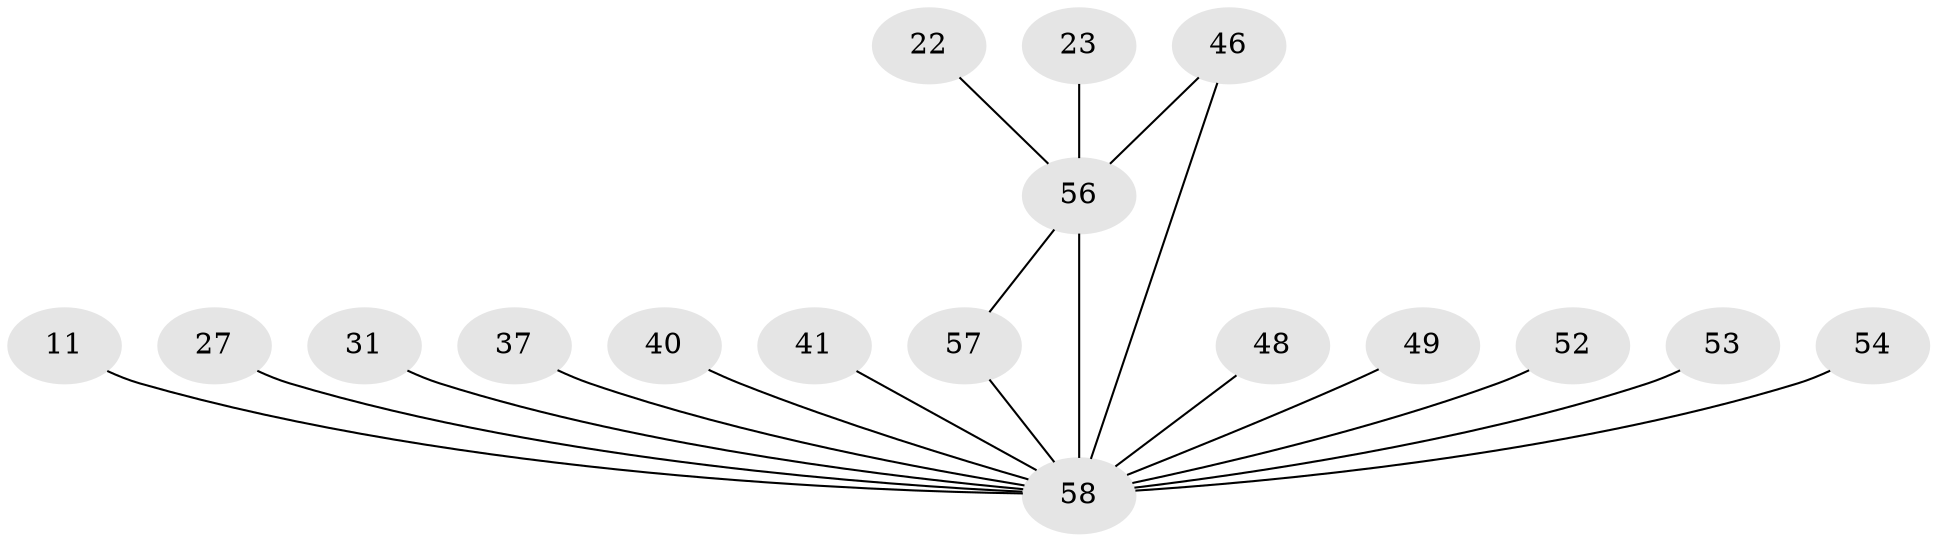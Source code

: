 // original degree distribution, {20: 0.034482758620689655, 12: 0.05172413793103448, 15: 0.034482758620689655, 16: 0.034482758620689655, 18: 0.017241379310344827, 2: 0.5344827586206896, 3: 0.1724137931034483, 5: 0.05172413793103448, 4: 0.05172413793103448, 7: 0.017241379310344827}
// Generated by graph-tools (version 1.1) at 2025/47/03/04/25 21:47:49]
// undirected, 17 vertices, 18 edges
graph export_dot {
graph [start="1"]
  node [color=gray90,style=filled];
  11;
  22;
  23;
  27;
  31;
  37;
  40;
  41;
  46;
  48;
  49;
  52;
  53 [super="+24+28+38+47"];
  54 [super="+50+14"];
  56 [super="+29+20+8+6"];
  57;
  58 [super="+26+39+45+34+32+51+35+55+13+7+33"];
  11 -- 58 [weight=2];
  22 -- 56 [weight=2];
  23 -- 56 [weight=2];
  27 -- 58 [weight=2];
  31 -- 58 [weight=2];
  37 -- 58 [weight=2];
  40 -- 58 [weight=2];
  41 -- 58;
  46 -- 58;
  46 -- 56;
  48 -- 58 [weight=2];
  49 -- 58 [weight=2];
  52 -- 58 [weight=2];
  53 -- 58 [weight=14];
  54 -- 58 [weight=4];
  56 -- 57;
  56 -- 58 [weight=39];
  57 -- 58;
}
